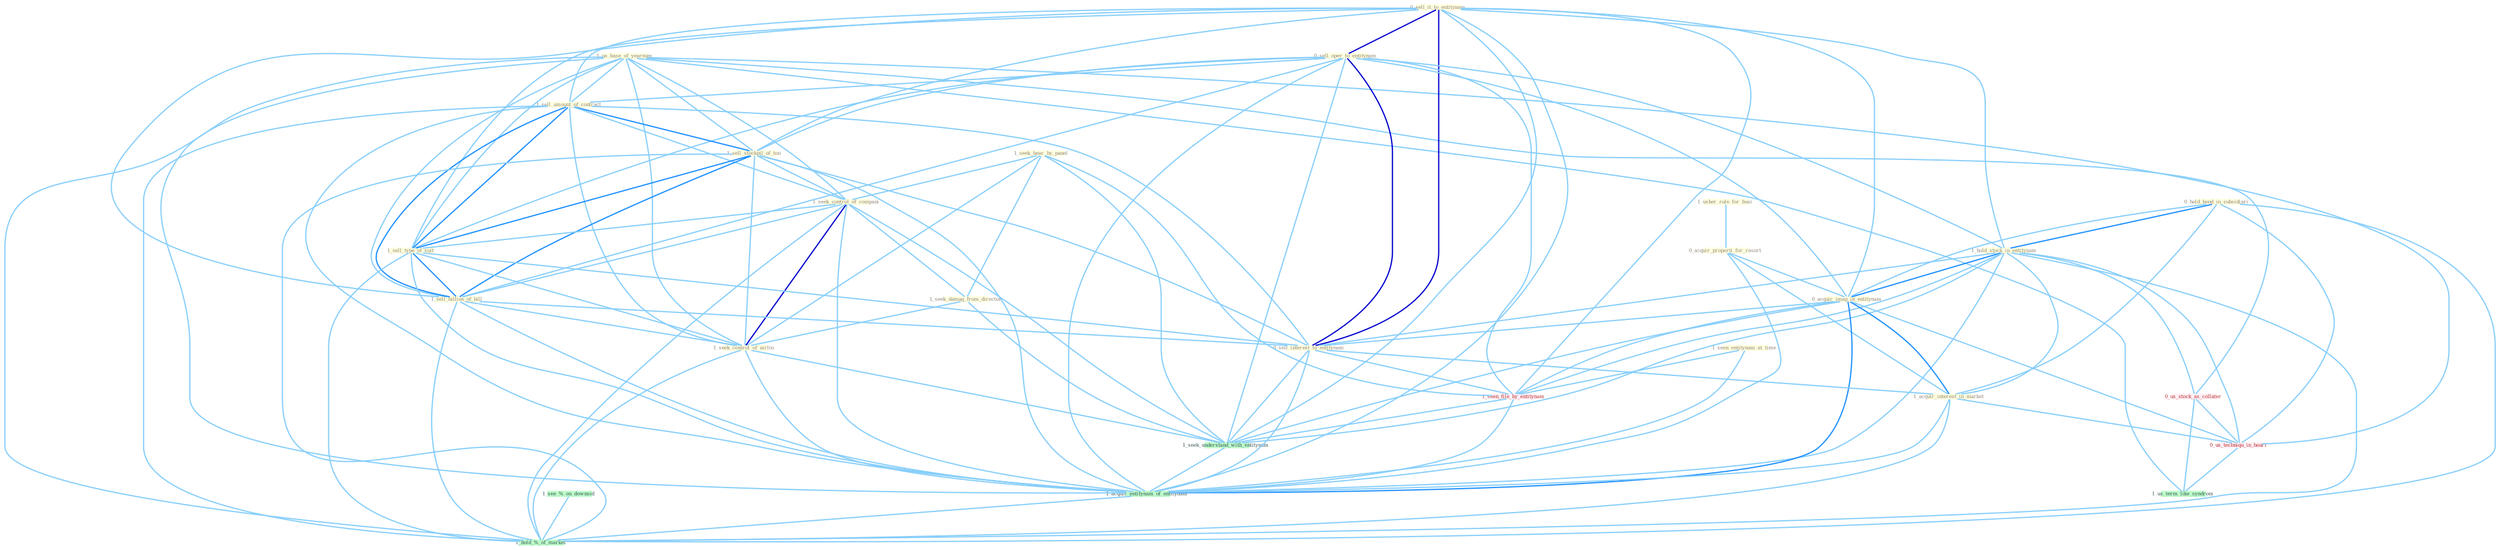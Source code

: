 Graph G{ 
    node
    [shape=polygon,style=filled,width=.5,height=.06,color="#BDFCC9",fixedsize=true,fontsize=4,
    fontcolor="#2f4f4f"];
    {node
    [color="#ffffe0", fontcolor="#8b7d6b"] "1_usher_rule_for_busi " "1_us_base_of_yearnum " "0_acquir_properti_for_resort " "0_sell_it_to_entitynam " "0_sell_oper_to_entitynam " "1_sell_amount_of_contract " "1_sell_stockpil_of_ton " "1_seek_hear_by_panel " "1_seek_control_of_compani " "0_hold_bond_in_subsidiari " "1_seen_entitynam_at_time " "1_sell_type_of_suit " "1_sell_billion_of_bill " "1_hold_stock_in_entitynam " "1_seek_damag_from_director " "0_acquir_imag_in_entitynam " "1_seek_control_of_airlin " "0_sell_interest_to_entitynam " "1_acquir_interest_in_market "}
{node [color="#fff0f5", fontcolor="#b22222"] "1_seen_file_by_entitynam " "0_us_stock_as_collater " "0_us_techniqu_in_heart "}
edge [color="#B0E2FF"];

	"1_usher_rule_for_busi " -- "0_acquir_properti_for_resort " [w="1", color="#87cefa" ];
	"1_us_base_of_yearnum " -- "1_sell_amount_of_contract " [w="1", color="#87cefa" ];
	"1_us_base_of_yearnum " -- "1_sell_stockpil_of_ton " [w="1", color="#87cefa" ];
	"1_us_base_of_yearnum " -- "1_seek_control_of_compani " [w="1", color="#87cefa" ];
	"1_us_base_of_yearnum " -- "1_sell_type_of_suit " [w="1", color="#87cefa" ];
	"1_us_base_of_yearnum " -- "1_sell_billion_of_bill " [w="1", color="#87cefa" ];
	"1_us_base_of_yearnum " -- "1_seek_control_of_airlin " [w="1", color="#87cefa" ];
	"1_us_base_of_yearnum " -- "0_us_stock_as_collater " [w="1", color="#87cefa" ];
	"1_us_base_of_yearnum " -- "1_acquir_entitynam_of_entitynam " [w="1", color="#87cefa" ];
	"1_us_base_of_yearnum " -- "0_us_techniqu_in_heart " [w="1", color="#87cefa" ];
	"1_us_base_of_yearnum " -- "1_us_term_like_syndrom " [w="1", color="#87cefa" ];
	"1_us_base_of_yearnum " -- "1_hold_%_of_market " [w="1", color="#87cefa" ];
	"0_acquir_properti_for_resort " -- "0_acquir_imag_in_entitynam " [w="1", color="#87cefa" ];
	"0_acquir_properti_for_resort " -- "1_acquir_interest_in_market " [w="1", color="#87cefa" ];
	"0_acquir_properti_for_resort " -- "1_acquir_entitynam_of_entitynam " [w="1", color="#87cefa" ];
	"0_sell_it_to_entitynam " -- "0_sell_oper_to_entitynam " [w="3", color="#0000cd" , len=0.6];
	"0_sell_it_to_entitynam " -- "1_sell_amount_of_contract " [w="1", color="#87cefa" ];
	"0_sell_it_to_entitynam " -- "1_sell_stockpil_of_ton " [w="1", color="#87cefa" ];
	"0_sell_it_to_entitynam " -- "1_sell_type_of_suit " [w="1", color="#87cefa" ];
	"0_sell_it_to_entitynam " -- "1_sell_billion_of_bill " [w="1", color="#87cefa" ];
	"0_sell_it_to_entitynam " -- "1_hold_stock_in_entitynam " [w="1", color="#87cefa" ];
	"0_sell_it_to_entitynam " -- "0_acquir_imag_in_entitynam " [w="1", color="#87cefa" ];
	"0_sell_it_to_entitynam " -- "0_sell_interest_to_entitynam " [w="3", color="#0000cd" , len=0.6];
	"0_sell_it_to_entitynam " -- "1_seen_file_by_entitynam " [w="1", color="#87cefa" ];
	"0_sell_it_to_entitynam " -- "1_seek_understand_with_entitynam " [w="1", color="#87cefa" ];
	"0_sell_it_to_entitynam " -- "1_acquir_entitynam_of_entitynam " [w="1", color="#87cefa" ];
	"0_sell_oper_to_entitynam " -- "1_sell_amount_of_contract " [w="1", color="#87cefa" ];
	"0_sell_oper_to_entitynam " -- "1_sell_stockpil_of_ton " [w="1", color="#87cefa" ];
	"0_sell_oper_to_entitynam " -- "1_sell_type_of_suit " [w="1", color="#87cefa" ];
	"0_sell_oper_to_entitynam " -- "1_sell_billion_of_bill " [w="1", color="#87cefa" ];
	"0_sell_oper_to_entitynam " -- "1_hold_stock_in_entitynam " [w="1", color="#87cefa" ];
	"0_sell_oper_to_entitynam " -- "0_acquir_imag_in_entitynam " [w="1", color="#87cefa" ];
	"0_sell_oper_to_entitynam " -- "0_sell_interest_to_entitynam " [w="3", color="#0000cd" , len=0.6];
	"0_sell_oper_to_entitynam " -- "1_seen_file_by_entitynam " [w="1", color="#87cefa" ];
	"0_sell_oper_to_entitynam " -- "1_seek_understand_with_entitynam " [w="1", color="#87cefa" ];
	"0_sell_oper_to_entitynam " -- "1_acquir_entitynam_of_entitynam " [w="1", color="#87cefa" ];
	"1_sell_amount_of_contract " -- "1_sell_stockpil_of_ton " [w="2", color="#1e90ff" , len=0.8];
	"1_sell_amount_of_contract " -- "1_seek_control_of_compani " [w="1", color="#87cefa" ];
	"1_sell_amount_of_contract " -- "1_sell_type_of_suit " [w="2", color="#1e90ff" , len=0.8];
	"1_sell_amount_of_contract " -- "1_sell_billion_of_bill " [w="2", color="#1e90ff" , len=0.8];
	"1_sell_amount_of_contract " -- "1_seek_control_of_airlin " [w="1", color="#87cefa" ];
	"1_sell_amount_of_contract " -- "0_sell_interest_to_entitynam " [w="1", color="#87cefa" ];
	"1_sell_amount_of_contract " -- "1_acquir_entitynam_of_entitynam " [w="1", color="#87cefa" ];
	"1_sell_amount_of_contract " -- "1_hold_%_of_market " [w="1", color="#87cefa" ];
	"1_sell_stockpil_of_ton " -- "1_seek_control_of_compani " [w="1", color="#87cefa" ];
	"1_sell_stockpil_of_ton " -- "1_sell_type_of_suit " [w="2", color="#1e90ff" , len=0.8];
	"1_sell_stockpil_of_ton " -- "1_sell_billion_of_bill " [w="2", color="#1e90ff" , len=0.8];
	"1_sell_stockpil_of_ton " -- "1_seek_control_of_airlin " [w="1", color="#87cefa" ];
	"1_sell_stockpil_of_ton " -- "0_sell_interest_to_entitynam " [w="1", color="#87cefa" ];
	"1_sell_stockpil_of_ton " -- "1_acquir_entitynam_of_entitynam " [w="1", color="#87cefa" ];
	"1_sell_stockpil_of_ton " -- "1_hold_%_of_market " [w="1", color="#87cefa" ];
	"1_seek_hear_by_panel " -- "1_seek_control_of_compani " [w="1", color="#87cefa" ];
	"1_seek_hear_by_panel " -- "1_seek_damag_from_director " [w="1", color="#87cefa" ];
	"1_seek_hear_by_panel " -- "1_seek_control_of_airlin " [w="1", color="#87cefa" ];
	"1_seek_hear_by_panel " -- "1_seen_file_by_entitynam " [w="1", color="#87cefa" ];
	"1_seek_hear_by_panel " -- "1_seek_understand_with_entitynam " [w="1", color="#87cefa" ];
	"1_seek_control_of_compani " -- "1_sell_type_of_suit " [w="1", color="#87cefa" ];
	"1_seek_control_of_compani " -- "1_sell_billion_of_bill " [w="1", color="#87cefa" ];
	"1_seek_control_of_compani " -- "1_seek_damag_from_director " [w="1", color="#87cefa" ];
	"1_seek_control_of_compani " -- "1_seek_control_of_airlin " [w="3", color="#0000cd" , len=0.6];
	"1_seek_control_of_compani " -- "1_seek_understand_with_entitynam " [w="1", color="#87cefa" ];
	"1_seek_control_of_compani " -- "1_acquir_entitynam_of_entitynam " [w="1", color="#87cefa" ];
	"1_seek_control_of_compani " -- "1_hold_%_of_market " [w="1", color="#87cefa" ];
	"0_hold_bond_in_subsidiari " -- "1_hold_stock_in_entitynam " [w="2", color="#1e90ff" , len=0.8];
	"0_hold_bond_in_subsidiari " -- "0_acquir_imag_in_entitynam " [w="1", color="#87cefa" ];
	"0_hold_bond_in_subsidiari " -- "1_acquir_interest_in_market " [w="1", color="#87cefa" ];
	"0_hold_bond_in_subsidiari " -- "0_us_techniqu_in_heart " [w="1", color="#87cefa" ];
	"0_hold_bond_in_subsidiari " -- "1_hold_%_of_market " [w="1", color="#87cefa" ];
	"1_seen_entitynam_at_time " -- "1_seen_file_by_entitynam " [w="1", color="#87cefa" ];
	"1_seen_entitynam_at_time " -- "1_acquir_entitynam_of_entitynam " [w="1", color="#87cefa" ];
	"1_sell_type_of_suit " -- "1_sell_billion_of_bill " [w="2", color="#1e90ff" , len=0.8];
	"1_sell_type_of_suit " -- "1_seek_control_of_airlin " [w="1", color="#87cefa" ];
	"1_sell_type_of_suit " -- "0_sell_interest_to_entitynam " [w="1", color="#87cefa" ];
	"1_sell_type_of_suit " -- "1_acquir_entitynam_of_entitynam " [w="1", color="#87cefa" ];
	"1_sell_type_of_suit " -- "1_hold_%_of_market " [w="1", color="#87cefa" ];
	"1_sell_billion_of_bill " -- "1_seek_control_of_airlin " [w="1", color="#87cefa" ];
	"1_sell_billion_of_bill " -- "0_sell_interest_to_entitynam " [w="1", color="#87cefa" ];
	"1_sell_billion_of_bill " -- "1_acquir_entitynam_of_entitynam " [w="1", color="#87cefa" ];
	"1_sell_billion_of_bill " -- "1_hold_%_of_market " [w="1", color="#87cefa" ];
	"1_hold_stock_in_entitynam " -- "0_acquir_imag_in_entitynam " [w="2", color="#1e90ff" , len=0.8];
	"1_hold_stock_in_entitynam " -- "0_sell_interest_to_entitynam " [w="1", color="#87cefa" ];
	"1_hold_stock_in_entitynam " -- "1_acquir_interest_in_market " [w="1", color="#87cefa" ];
	"1_hold_stock_in_entitynam " -- "1_seen_file_by_entitynam " [w="1", color="#87cefa" ];
	"1_hold_stock_in_entitynam " -- "0_us_stock_as_collater " [w="1", color="#87cefa" ];
	"1_hold_stock_in_entitynam " -- "1_seek_understand_with_entitynam " [w="1", color="#87cefa" ];
	"1_hold_stock_in_entitynam " -- "1_acquir_entitynam_of_entitynam " [w="1", color="#87cefa" ];
	"1_hold_stock_in_entitynam " -- "0_us_techniqu_in_heart " [w="1", color="#87cefa" ];
	"1_hold_stock_in_entitynam " -- "1_hold_%_of_market " [w="1", color="#87cefa" ];
	"1_seek_damag_from_director " -- "1_seek_control_of_airlin " [w="1", color="#87cefa" ];
	"1_seek_damag_from_director " -- "1_seek_understand_with_entitynam " [w="1", color="#87cefa" ];
	"0_acquir_imag_in_entitynam " -- "0_sell_interest_to_entitynam " [w="1", color="#87cefa" ];
	"0_acquir_imag_in_entitynam " -- "1_acquir_interest_in_market " [w="2", color="#1e90ff" , len=0.8];
	"0_acquir_imag_in_entitynam " -- "1_seen_file_by_entitynam " [w="1", color="#87cefa" ];
	"0_acquir_imag_in_entitynam " -- "1_seek_understand_with_entitynam " [w="1", color="#87cefa" ];
	"0_acquir_imag_in_entitynam " -- "1_acquir_entitynam_of_entitynam " [w="2", color="#1e90ff" , len=0.8];
	"0_acquir_imag_in_entitynam " -- "0_us_techniqu_in_heart " [w="1", color="#87cefa" ];
	"1_seek_control_of_airlin " -- "1_seek_understand_with_entitynam " [w="1", color="#87cefa" ];
	"1_seek_control_of_airlin " -- "1_acquir_entitynam_of_entitynam " [w="1", color="#87cefa" ];
	"1_seek_control_of_airlin " -- "1_hold_%_of_market " [w="1", color="#87cefa" ];
	"0_sell_interest_to_entitynam " -- "1_acquir_interest_in_market " [w="1", color="#87cefa" ];
	"0_sell_interest_to_entitynam " -- "1_seen_file_by_entitynam " [w="1", color="#87cefa" ];
	"0_sell_interest_to_entitynam " -- "1_seek_understand_with_entitynam " [w="1", color="#87cefa" ];
	"0_sell_interest_to_entitynam " -- "1_acquir_entitynam_of_entitynam " [w="1", color="#87cefa" ];
	"1_acquir_interest_in_market " -- "1_acquir_entitynam_of_entitynam " [w="1", color="#87cefa" ];
	"1_acquir_interest_in_market " -- "0_us_techniqu_in_heart " [w="1", color="#87cefa" ];
	"1_acquir_interest_in_market " -- "1_hold_%_of_market " [w="1", color="#87cefa" ];
	"1_seen_file_by_entitynam " -- "1_seek_understand_with_entitynam " [w="1", color="#87cefa" ];
	"1_seen_file_by_entitynam " -- "1_acquir_entitynam_of_entitynam " [w="1", color="#87cefa" ];
	"0_us_stock_as_collater " -- "0_us_techniqu_in_heart " [w="1", color="#87cefa" ];
	"0_us_stock_as_collater " -- "1_us_term_like_syndrom " [w="1", color="#87cefa" ];
	"1_seek_understand_with_entitynam " -- "1_acquir_entitynam_of_entitynam " [w="1", color="#87cefa" ];
	"1_acquir_entitynam_of_entitynam " -- "1_hold_%_of_market " [w="1", color="#87cefa" ];
	"0_us_techniqu_in_heart " -- "1_us_term_like_syndrom " [w="1", color="#87cefa" ];
	"1_see_%_on_downsid " -- "1_hold_%_of_market " [w="1", color="#87cefa" ];
}
